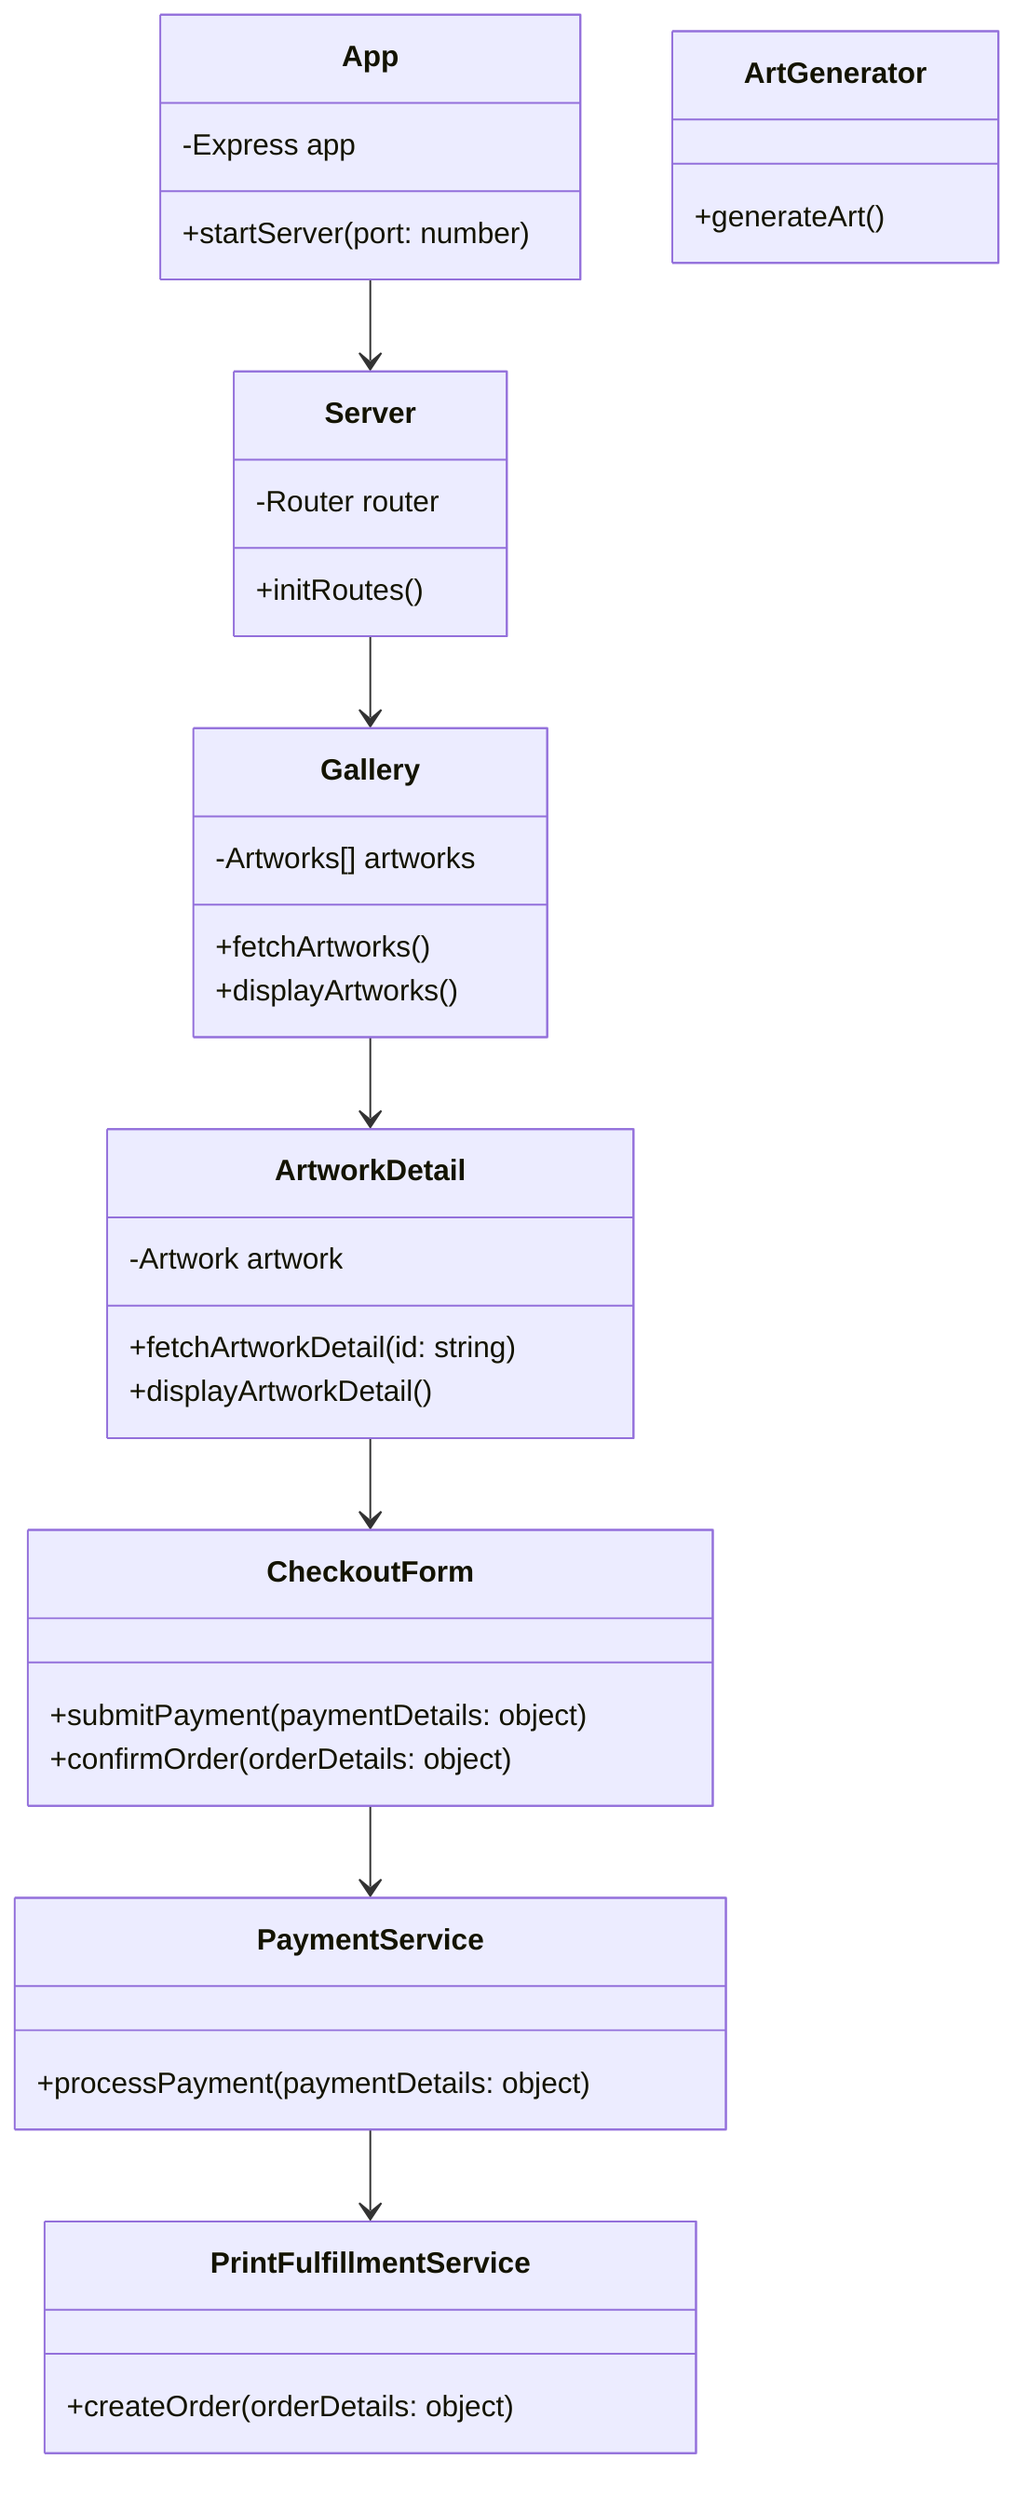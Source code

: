 classDiagram
    class App {
        -Express app
        +startServer(port: number)
    }
    class Server {
        -Router router
        +initRoutes()
    }
    class Gallery {
        -Artworks[] artworks
        +fetchArtworks()
        +displayArtworks()
    }
    class ArtworkDetail {
        -Artwork artwork
        +fetchArtworkDetail(id: string)
        +displayArtworkDetail()
    }
    class CheckoutForm {
        +submitPayment(paymentDetails: object)
        +confirmOrder(orderDetails: object)
    }
    class ArtGenerator {
        +generateArt()
    }
    class PaymentService {
        +processPayment(paymentDetails: object)
    }
    class PrintFulfillmentService {
        +createOrder(orderDetails: object)
    }
    App --> Server
    Server --> Gallery
    Gallery --> ArtworkDetail
    ArtworkDetail --> CheckoutForm
    CheckoutForm --> PaymentService
    PaymentService --> PrintFulfillmentService